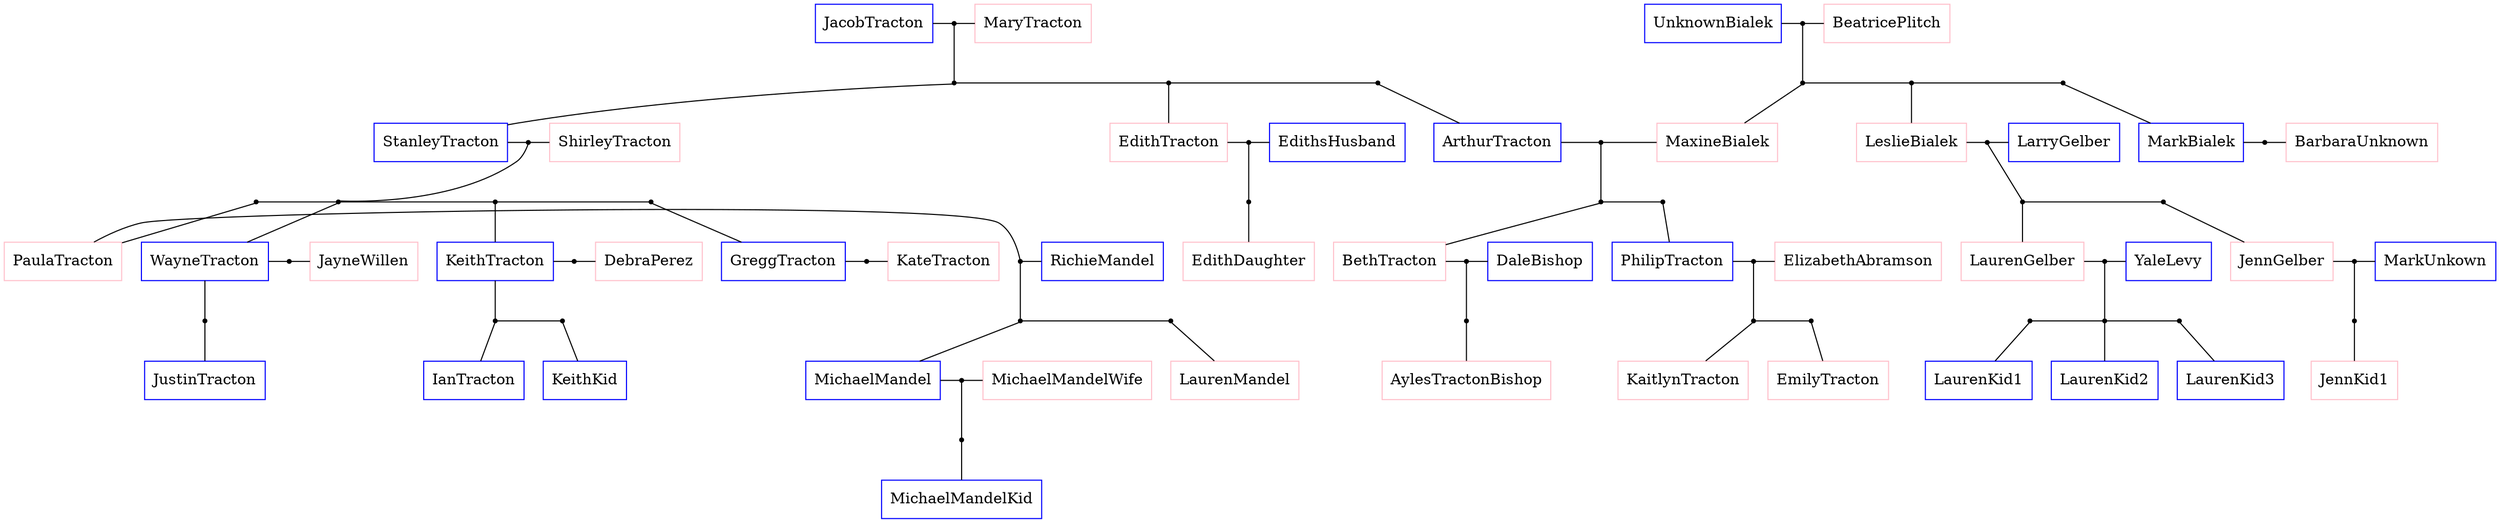 digraph FamilyTree{
	subgraph Generation0 {
		rank = same

		JacobTracton [shape = box, color = blue]
		MaryTracton [shape = box, color = pink]
		JacobTractonAndMaryTracton [shape = point]
		JacobTracton -> JacobTractonAndMaryTracton [dir = none]
		JacobTractonAndMaryTracton -> MaryTracton [dir = none]

		UnknownBialek [shape = box, color = blue]
		BeatricePlitch [shape = box, color = pink]
		UnknownBialekAndBeatricePlitch [shape = point]
		UnknownBialek -> UnknownBialekAndBeatricePlitch [dir = none]
		UnknownBialekAndBeatricePlitch -> BeatricePlitch [dir = none]					}	
	
	subgraph Generation0Kids {
		//
		// Left to right layout of nodes and connections
		//
		rank = same		
		StanleyTractonPoint [shape = point]		
                EdithTractonPoint [shape = point]		
		ArthurTractonPoint [shape = point]

		StanleyTractonPoint -> EdithTractonPoint [dir = none]
		EdithTractonPoint -> ArthurTractonPoint [dir = none]
		
		MaxineBialekPoint [shape = point]
		LeslieBialekPoint [shape = point]
		MarkBialekPoint [shape = point]
					
		MaxineBialekPoint -> LeslieBialekPoint [dir = none]
		LeslieBialekPoint -> MarkBialekPoint [dir = none]

	}
	
	subgraph Generation1{
		rank = same
		StanleyTracton [shape = box, color = blue]
		StanleyAndShirleyTracton [shape = point]
		ShirleyTracton [shape = box, color = pink]
		StanleyTracton -> StanleyAndShirleyTracton [dir = none]
		StanleyAndShirleyTracton -> ShirleyTracton [dir = none]
		
		EdithTracton [shape = box, color = pink]
		EdithAndEdithsHusband [shape = point]		
		EdithsHusband [shape = box, color = blue]
		EdithTracton -> EdithAndEdithsHusband [dir = none]
		EdithAndEdithsHusband ->  EdithsHusband[dir = none]
		
		ArthurTracton [shape = box, color = blue]
		ArthurTractonAndMaxineBialek [shape = point]
		ArthurTracton -> ArthurTractonAndMaxineBialek [dir = none]
		ArthurTractonAndMaxineBialek -> MaxineBialek [dir = none]		
		MaxineBialek [shape = box, color = pink]
		
		LeslieBialek [shape = box, color = pink]
		LeslieBialekAndLarryGelber [shape = point]
		LarryGelber  [shape = box, color = blue]
		LeslieBialek -> LeslieBialekAndLarryGelber [dir = none]
		LeslieBialekAndLarryGelber -> LarryGelber [dir = none]		
		
		MarkBialek [shape = box, color = blue]
		MarkBialekAndBarbaraUnknown[shape = point]
		MarkBialek ->  MarkBialekAndBarbaraUnknown[dir = none]
		MarkBialekAndBarbaraUnknown -> BarbaraUnknown [dir = none]		
		BarbaraUnknown [shape = box, color = pink]		
	}

	subgraph Generation1Kids {
	 	//
	 	// Left to right layout of nodes and connections
	 	//
	 	rank = same		
	 	PaulaTractonPoint [shape = point]
                WayneTractonPoint [shape = point]		
	 	KeithTractonPoint [shape = point]
	 	GreggTractonPoint [shape = point]

		PaulaTractonPoint ->WayneTractonPoint [dir =none]
		WayneTractonPoint -> KeithTractonPoint [dir = none]
		KeithTractonPoint -> GreggTractonPoint [dir = none]
		
		
	 	EdithDaughterTractonPoint [shape = point]
		
	 	BethTractonPoint [shape = point]
	 	PhilipTractonPoint [shape = point]
		BethTractonPoint -> PhilipTractonPoint [dir = none]
		
		
	 	LaurenGelberPoint [shape = point]
	 	JennGelberPoint [shape = point]

		LaurenGelberPoint -> JennGelberPoint [dir = none]		
	}

	subgraph Generation2{
		rank = same
		PaulaTracton [shape = box, color = pink]
		PaulaTractonAndRichieMandel [shape = point]
                RichieMandel [shape = box, color = blue]
		PaulaTracton -> PaulaTractonAndRichieMandel [dir = none]
		PaulaTractonAndRichieMandel -> RichieMandel [dir = none]

                WayneTracton [shape = box, color = blue]
		WayneTractonAndJayneWillen [shape = point]
		JayneWillen [shape = box, color = pink]
		WayneTracton -> WayneTractonAndJayneWillen [dir = none]	
		WayneTractonAndJayneWillen -> JayneWillen [dir = none]	
		
		KeithTracton [shape = box, color = blue]
		KeithTractonAndDebraPerez [shape = point]
		DebraPerez [shape = box, color = pink]
		KeithTracton -> KeithTractonAndDebraPerez [dir = none]	
		KeithTractonAndDebraPerez -> DebraPerez [dir = none]	
		
		GreggTracton [shape = box, color = blue]
		GreggTractonAndKateTracton [shape = point]
		KateTracton [shape = box, color = pink]
		GreggTracton -> GreggTractonAndKateTracton [dir = none]	
		GreggTractonAndKateTracton -> KateTracton [dir = none]	
		
		EdithDaughter [shape = box, color = pink]

		BethTracton [shape = box, color = pink]
		BethTractonAndDaleBishop [shape = point]
		DaleBishop [shape = box, color = blue] 
		BethTracton -> BethTractonAndDaleBishop [dir = none]	
		BethTractonAndDaleBishop -> DaleBishop [dir = none]	
		
		PhilipTracton [shape = box, color = blue]
		PhilipTractonAndElizabethAbramson [shape = point]
		ElizabethAbramson [shape = box, color = pink]
		PhilipTracton -> PhilipTractonAndElizabethAbramson [dir = none]	
		PhilipTractonAndElizabethAbramson -> ElizabethAbramson [dir = none]	

		LaurenGelber [shape = box, color = pink]
		LaurenGelberAndYaleLevy [shape = point]
		YaleLevy [shape = box, color = blue]
		LaurenGelber -> LaurenGelberAndYaleLevy [dir = none]	
		LaurenGelberAndYaleLevy -> YaleLevy [dir = none]	
		
		JennGelber [shape = box, color = pink]
		JennGelberAndMarkUnknown [shape = point]
		MarkUnkown [shape = box, color = blue]
		JennGelber -> JennGelberAndMarkUnknown[dir = none]	
		JennGelberAndMarkUnknown -> MarkUnkown [dir = none]	
	}

	subgraph Generation2Kids {
	 	//
	 	// Left to right layout of nodes and connections
	 	//
	 	rank = same		
	 	MichaelMandelPoint [shape = point]
		LaurenMandelPoint [shape = point]
		MichaelMandelPoint -> LaurenMandelPoint [dir = none]
		
		JustinTractonPoint [shape = point]

		IanTractonPoint [shape = point]
		KeithKidPoint [shape = point]
		IanTractonPoint -> KeithKidPoint [dir = none]

		AylesTractonBishopPoint [shape = point]

		KaitlynTractonPoint [shape = point]
		EmilyTractonPoint [shape = point]
		KaitlynTractonPoint -> EmilyTractonPoint [dir = none]		

		LaurenKid1Point [shape = point]
		LaurenKid2Point [shape = point]
		LaurenKid3Point [shape = point]
		LaurenKid1Point -> LaurenKid2Point [dir = none]
		LaurenKid2Point -> LaurenKid3Point [dir = none]		 

		JennKid1Point [shape =point]
	}

	subgraph Generation3{
		rank = same
		MichaelMandel [shape = box, color = blue]
		MichaelMandelAndWife [shape = point]
		MichaelMandelWife [shape = box, color = pink]
		MichaelMandel -> MichaelMandelAndWife [dir = none]
		MichaelMandelAndWife -> MichaelMandelWife [dir = none]
		
		LaurenMandel [shape = box, color = pink]

		JustinTracton [shape = box, color = blue]

		IanTracton [shape = box, color = blue]
		KeithKid [shape = box, color = blue]

		AylesTractonBishop [shape = box, color = pink]

		KaitlynTracton [shape = box, color = pink]
		EmilyTracton [shape = box, color = pink]

		LaurenKid1 [shape = box, color = blue]
		LaurenKid2 [shape = box, color = blue]
		LaurenKid3 [shape = box, color = blue]
		
		JennKid1 [shape = box, color = pink]
        }

	subgraph Generation3Kids {
	 	//
	 	// Left to right layout of nodes and connections
	 	//
	 	rank = same		
	 	MichaelMandelKidPoint [shape = point]
	}

	subgraph Generation4{
		MichaelMandelKid [shape = box, color = blue]
        }
	
	//
	// Top to bottom connections of nodes
	//
	JacobTractonAndMaryTracton -> StanleyTractonPoint [dir = none]	
	UnknownBialekAndBeatricePlitch -> MaxineBialekPoint [dir = none]	

	StanleyTracton -> StanleyTractonPoint [dir = none]	
	EdithTracton -> EdithTractonPoint [dir = none]
	ArthurTractonPoint -> ArthurTracton [dir = none]

	MaxineBialek -> MaxineBialekPoint [dir = none]	
	LeslieBialek -> LeslieBialekPoint [dir = none]
	MarkBialek -> MarkBialekPoint [dir = none]

	StanleyAndShirleyTracton -> WayneTractonPoint [dir = none]
	PaulaTractonPoint -> PaulaTracton [dir = none]
	WayneTractonPoint -> WayneTracton [dir = none]
	KeithTractonPoint -> KeithTracton [dir = none]
	GreggTractonPoint -> GreggTracton [dir = none]

	EdithAndEdithsHusband -> EdithDaughterTractonPoint [dir= none]
	EdithDaughter -> EdithDaughterTractonPoint [dir = none]
	
	ArthurTractonAndMaxineBialek-> BethTractonPoint [dir = none]
	BethTractonPoint -> BethTracton [dir = none]
	PhilipTractonPoint -> PhilipTracton [dir = none]

	LeslieBialekAndLarryGelber -> LaurenGelberPoint [dir = none]
	LaurenGelberPoint -> LaurenGelber [dir = none]
	JennGelberPoint -> JennGelber [dir = none]

	PaulaTractonAndRichieMandel -> MichaelMandelPoint [dir = none]
	MichaelMandelPoint -> MichaelMandel [dir = none]
	LaurenMandelPoint -> LaurenMandel [dir = none]

	WayneTracton -> JustinTractonPoint [dir = none]
	JustinTractonPoint -> JustinTracton [dir = none]

	KeithTracton -> IanTractonPoint [dir = none]
	IanTractonPoint -> IanTracton [dir = none]
	KeithKidPoint -> KeithKid [dir = none]
	
	BethTractonAndDaleBishop -> AylesTractonBishopPoint [dir = none]
	AylesTractonBishopPoint -> AylesTractonBishop [dir = none]

	PhilipTractonAndElizabethAbramson -> KaitlynTractonPoint [dir =none]
	KaitlynTractonPoint -> KaitlynTracton [dir = none]
	EmilyTractonPoint -> EmilyTracton [dir = none]

	LaurenGelberAndYaleLevy -> LaurenKid2Point [dir = none]
	LaurenKid1Point -> LaurenKid1 [dir = none]
	LaurenKid2Point -> LaurenKid2 [dir = none]
	LaurenKid3Point -> LaurenKid3 [dir = none]

	JennGelberAndMarkUnknown -> JennKid1Point[ dir = none]
	JennKid1Point -> JennKid1 [dir = none]

	MichaelMandelAndWife -> MichaelMandelKidPoint [dir =  none]
	MichaelMandelKidPoint -> MichaelMandelKid [dir = none]

}


